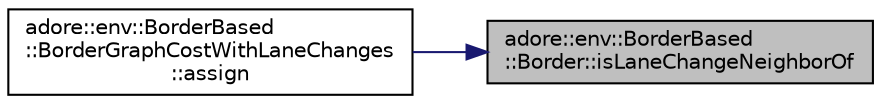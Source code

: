digraph "adore::env::BorderBased::Border::isLaneChangeNeighborOf"
{
 // LATEX_PDF_SIZE
  edge [fontname="Helvetica",fontsize="10",labelfontname="Helvetica",labelfontsize="10"];
  node [fontname="Helvetica",fontsize="10",shape=record];
  rankdir="RL";
  Node1 [label="adore::env::BorderBased\l::Border::isLaneChangeNeighborOf",height=0.2,width=0.4,color="black", fillcolor="grey75", style="filled", fontcolor="black",tooltip="Check whether the border is a lane-change-neighbor of another border."];
  Node1 -> Node2 [dir="back",color="midnightblue",fontsize="10",style="solid",fontname="Helvetica"];
  Node2 [label="adore::env::BorderBased\l::BorderGraphCostWithLaneChanges\l::assign",height=0.2,width=0.4,color="black", fillcolor="white", style="filled",URL="$classadore_1_1env_1_1BorderBased_1_1BorderGraphCostWithLaneChanges.html#ac546807cde936b8f638526b0b4fc7cb6",tooltip=" "];
}
